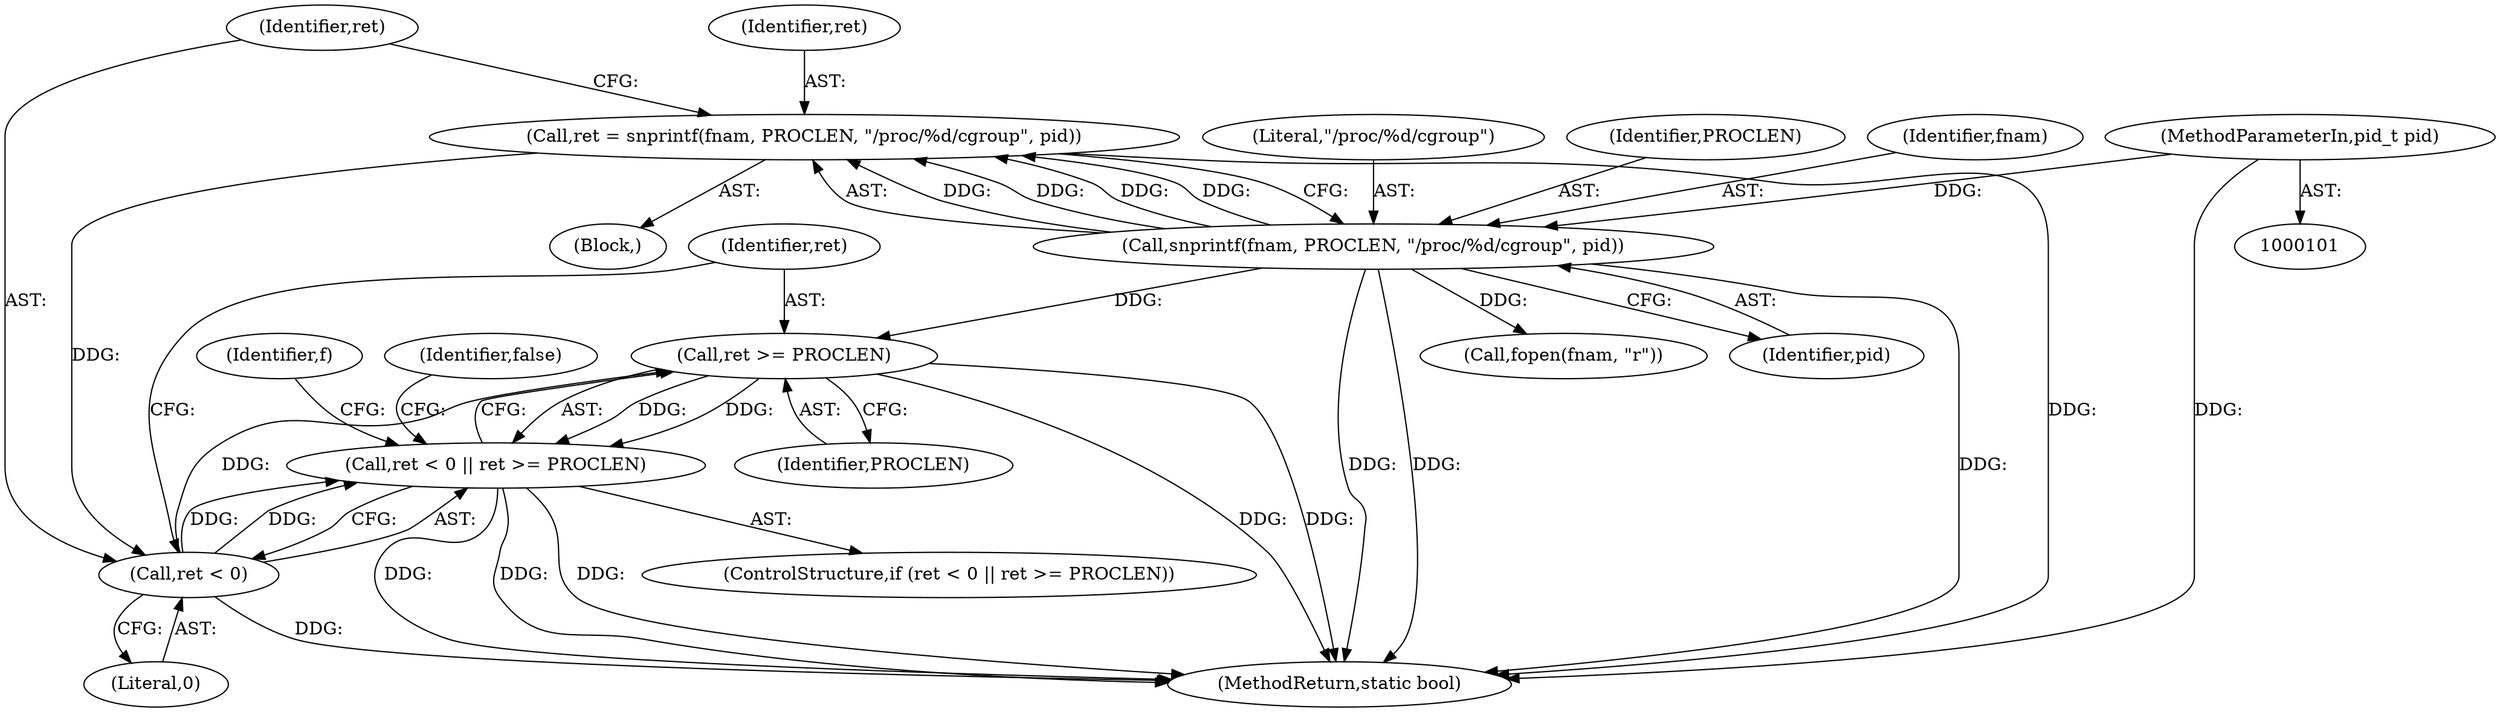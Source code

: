 digraph "1_lxcfs_a8b6c3e0537e90fba3c55910fd1b7229d54a60a7@API" {
"1000122" [label="(Call,ret = snprintf(fnam, PROCLEN, \"/proc/%d/cgroup\", pid))"];
"1000124" [label="(Call,snprintf(fnam, PROCLEN, \"/proc/%d/cgroup\", pid))"];
"1000102" [label="(MethodParameterIn,pid_t pid)"];
"1000131" [label="(Call,ret < 0)"];
"1000130" [label="(Call,ret < 0 || ret >= PROCLEN)"];
"1000134" [label="(Call,ret >= PROCLEN)"];
"1000134" [label="(Call,ret >= PROCLEN)"];
"1000136" [label="(Identifier,PROCLEN)"];
"1000143" [label="(Call,fopen(fnam, \"r\"))"];
"1000123" [label="(Identifier,ret)"];
"1000125" [label="(Identifier,fnam)"];
"1000133" [label="(Literal,0)"];
"1000245" [label="(MethodReturn,static bool)"];
"1000132" [label="(Identifier,ret)"];
"1000127" [label="(Literal,\"/proc/%d/cgroup\")"];
"1000142" [label="(Identifier,f)"];
"1000124" [label="(Call,snprintf(fnam, PROCLEN, \"/proc/%d/cgroup\", pid))"];
"1000131" [label="(Call,ret < 0)"];
"1000135" [label="(Identifier,ret)"];
"1000129" [label="(ControlStructure,if (ret < 0 || ret >= PROCLEN))"];
"1000122" [label="(Call,ret = snprintf(fnam, PROCLEN, \"/proc/%d/cgroup\", pid))"];
"1000126" [label="(Identifier,PROCLEN)"];
"1000138" [label="(Identifier,false)"];
"1000130" [label="(Call,ret < 0 || ret >= PROCLEN)"];
"1000128" [label="(Identifier,pid)"];
"1000106" [label="(Block,)"];
"1000102" [label="(MethodParameterIn,pid_t pid)"];
"1000122" -> "1000106"  [label="AST: "];
"1000122" -> "1000124"  [label="CFG: "];
"1000123" -> "1000122"  [label="AST: "];
"1000124" -> "1000122"  [label="AST: "];
"1000132" -> "1000122"  [label="CFG: "];
"1000122" -> "1000245"  [label="DDG: "];
"1000124" -> "1000122"  [label="DDG: "];
"1000124" -> "1000122"  [label="DDG: "];
"1000124" -> "1000122"  [label="DDG: "];
"1000124" -> "1000122"  [label="DDG: "];
"1000122" -> "1000131"  [label="DDG: "];
"1000124" -> "1000128"  [label="CFG: "];
"1000125" -> "1000124"  [label="AST: "];
"1000126" -> "1000124"  [label="AST: "];
"1000127" -> "1000124"  [label="AST: "];
"1000128" -> "1000124"  [label="AST: "];
"1000124" -> "1000245"  [label="DDG: "];
"1000124" -> "1000245"  [label="DDG: "];
"1000124" -> "1000245"  [label="DDG: "];
"1000102" -> "1000124"  [label="DDG: "];
"1000124" -> "1000134"  [label="DDG: "];
"1000124" -> "1000143"  [label="DDG: "];
"1000102" -> "1000101"  [label="AST: "];
"1000102" -> "1000245"  [label="DDG: "];
"1000131" -> "1000130"  [label="AST: "];
"1000131" -> "1000133"  [label="CFG: "];
"1000132" -> "1000131"  [label="AST: "];
"1000133" -> "1000131"  [label="AST: "];
"1000135" -> "1000131"  [label="CFG: "];
"1000130" -> "1000131"  [label="CFG: "];
"1000131" -> "1000245"  [label="DDG: "];
"1000131" -> "1000130"  [label="DDG: "];
"1000131" -> "1000130"  [label="DDG: "];
"1000131" -> "1000134"  [label="DDG: "];
"1000130" -> "1000129"  [label="AST: "];
"1000130" -> "1000134"  [label="CFG: "];
"1000134" -> "1000130"  [label="AST: "];
"1000138" -> "1000130"  [label="CFG: "];
"1000142" -> "1000130"  [label="CFG: "];
"1000130" -> "1000245"  [label="DDG: "];
"1000130" -> "1000245"  [label="DDG: "];
"1000130" -> "1000245"  [label="DDG: "];
"1000134" -> "1000130"  [label="DDG: "];
"1000134" -> "1000130"  [label="DDG: "];
"1000134" -> "1000136"  [label="CFG: "];
"1000135" -> "1000134"  [label="AST: "];
"1000136" -> "1000134"  [label="AST: "];
"1000134" -> "1000245"  [label="DDG: "];
"1000134" -> "1000245"  [label="DDG: "];
}
